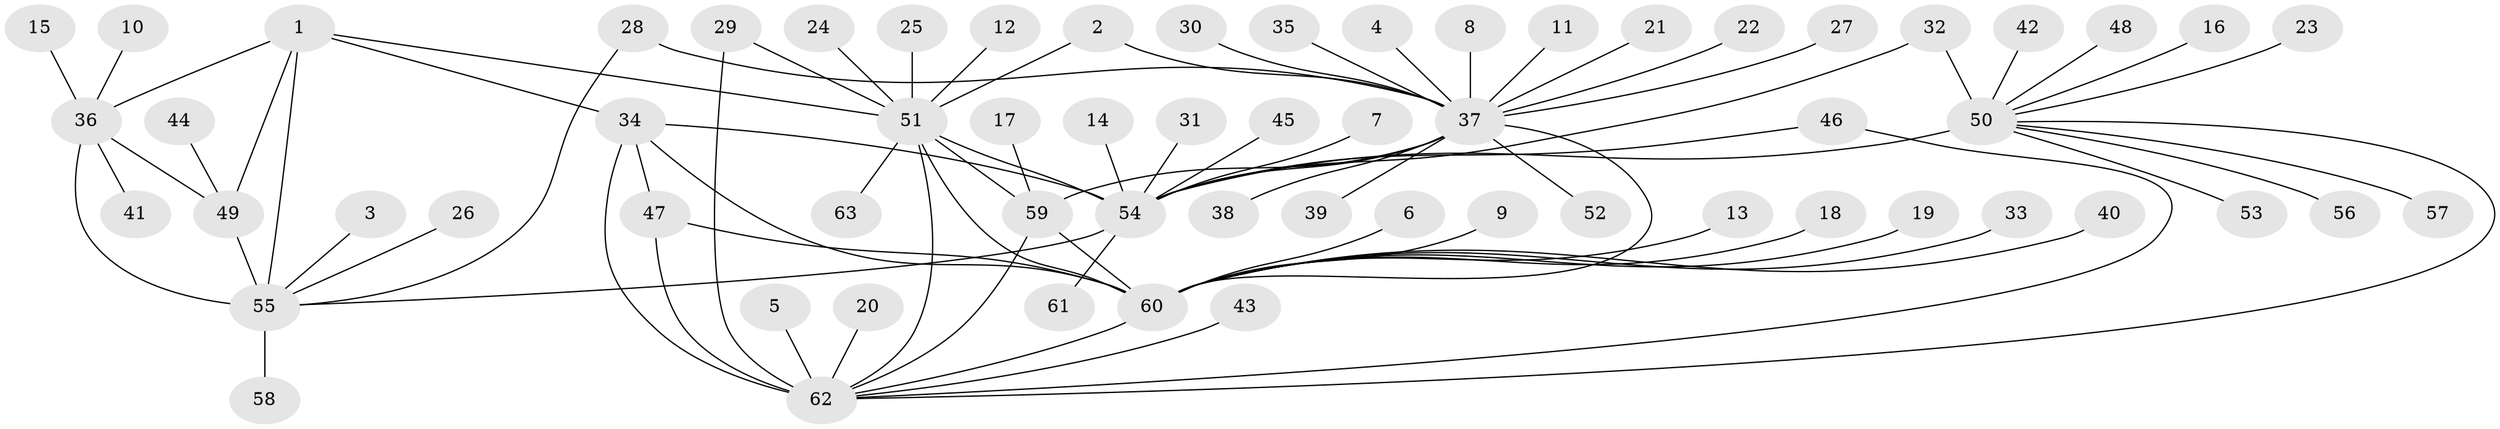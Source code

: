 // original degree distribution, {13: 0.007936507936507936, 8: 0.047619047619047616, 9: 0.05555555555555555, 11: 0.023809523809523808, 7: 0.06349206349206349, 10: 0.007936507936507936, 12: 0.015873015873015872, 6: 0.007936507936507936, 5: 0.015873015873015872, 1: 0.6111111111111112, 2: 0.12698412698412698, 3: 0.015873015873015872}
// Generated by graph-tools (version 1.1) at 2025/50/03/09/25 03:50:40]
// undirected, 63 vertices, 82 edges
graph export_dot {
graph [start="1"]
  node [color=gray90,style=filled];
  1;
  2;
  3;
  4;
  5;
  6;
  7;
  8;
  9;
  10;
  11;
  12;
  13;
  14;
  15;
  16;
  17;
  18;
  19;
  20;
  21;
  22;
  23;
  24;
  25;
  26;
  27;
  28;
  29;
  30;
  31;
  32;
  33;
  34;
  35;
  36;
  37;
  38;
  39;
  40;
  41;
  42;
  43;
  44;
  45;
  46;
  47;
  48;
  49;
  50;
  51;
  52;
  53;
  54;
  55;
  56;
  57;
  58;
  59;
  60;
  61;
  62;
  63;
  1 -- 34 [weight=1.0];
  1 -- 36 [weight=2.0];
  1 -- 49 [weight=1.0];
  1 -- 51 [weight=1.0];
  1 -- 55 [weight=2.0];
  2 -- 37 [weight=1.0];
  2 -- 51 [weight=1.0];
  3 -- 55 [weight=1.0];
  4 -- 37 [weight=1.0];
  5 -- 62 [weight=1.0];
  6 -- 60 [weight=1.0];
  7 -- 54 [weight=1.0];
  8 -- 37 [weight=1.0];
  9 -- 60 [weight=1.0];
  10 -- 36 [weight=1.0];
  11 -- 37 [weight=1.0];
  12 -- 51 [weight=1.0];
  13 -- 60 [weight=1.0];
  14 -- 54 [weight=1.0];
  15 -- 36 [weight=1.0];
  16 -- 50 [weight=1.0];
  17 -- 59 [weight=1.0];
  18 -- 60 [weight=1.0];
  19 -- 60 [weight=1.0];
  20 -- 62 [weight=1.0];
  21 -- 37 [weight=1.0];
  22 -- 37 [weight=1.0];
  23 -- 50 [weight=1.0];
  24 -- 51 [weight=1.0];
  25 -- 51 [weight=1.0];
  26 -- 55 [weight=1.0];
  27 -- 37 [weight=1.0];
  28 -- 37 [weight=5.0];
  28 -- 55 [weight=1.0];
  29 -- 51 [weight=1.0];
  29 -- 62 [weight=1.0];
  30 -- 37 [weight=1.0];
  31 -- 54 [weight=1.0];
  32 -- 50 [weight=2.0];
  32 -- 54 [weight=3.0];
  33 -- 60 [weight=1.0];
  34 -- 47 [weight=2.0];
  34 -- 54 [weight=1.0];
  34 -- 60 [weight=2.0];
  34 -- 62 [weight=4.0];
  35 -- 37 [weight=1.0];
  36 -- 41 [weight=1.0];
  36 -- 49 [weight=2.0];
  36 -- 55 [weight=4.0];
  37 -- 38 [weight=1.0];
  37 -- 39 [weight=1.0];
  37 -- 52 [weight=1.0];
  37 -- 54 [weight=1.0];
  37 -- 59 [weight=1.0];
  37 -- 60 [weight=2.0];
  40 -- 60 [weight=1.0];
  42 -- 50 [weight=1.0];
  43 -- 62 [weight=1.0];
  44 -- 49 [weight=1.0];
  45 -- 54 [weight=1.0];
  46 -- 54 [weight=1.0];
  46 -- 62 [weight=1.0];
  47 -- 60 [weight=1.0];
  47 -- 62 [weight=2.0];
  48 -- 50 [weight=1.0];
  49 -- 55 [weight=2.0];
  50 -- 53 [weight=1.0];
  50 -- 54 [weight=6.0];
  50 -- 56 [weight=1.0];
  50 -- 57 [weight=1.0];
  50 -- 62 [weight=1.0];
  51 -- 54 [weight=1.0];
  51 -- 59 [weight=4.0];
  51 -- 60 [weight=4.0];
  51 -- 62 [weight=1.0];
  51 -- 63 [weight=1.0];
  54 -- 55 [weight=1.0];
  54 -- 61 [weight=1.0];
  55 -- 58 [weight=1.0];
  59 -- 60 [weight=1.0];
  59 -- 62 [weight=1.0];
  60 -- 62 [weight=2.0];
}

